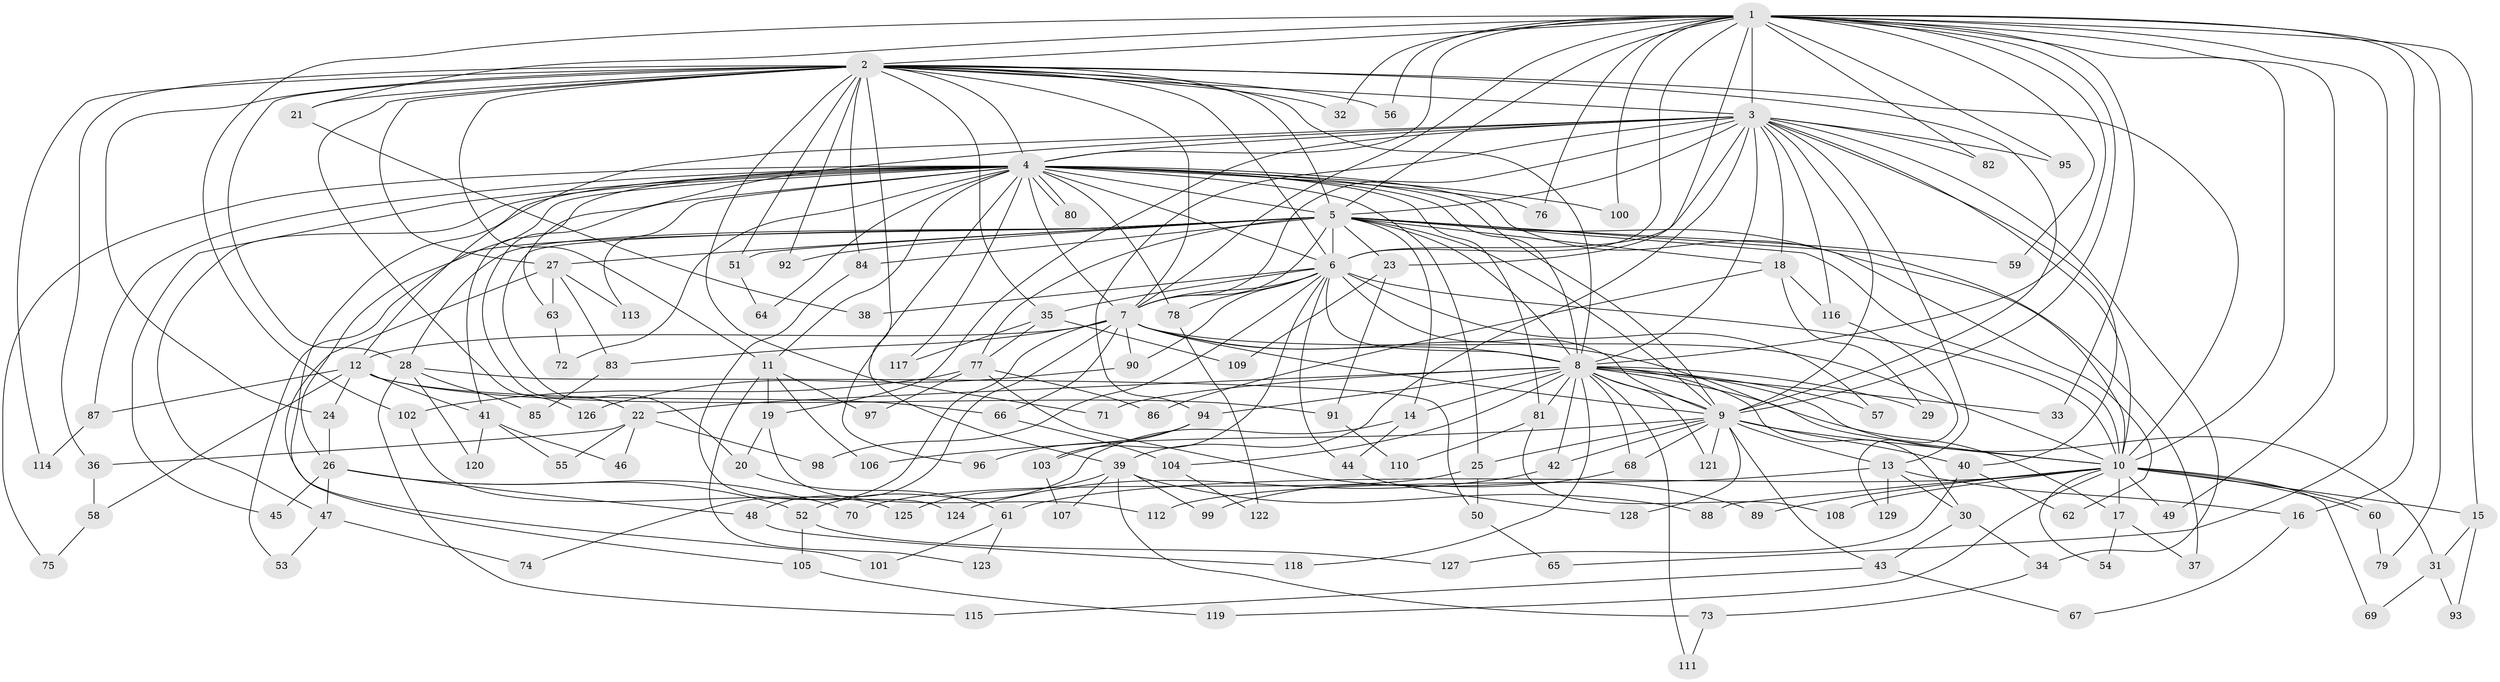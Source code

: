 // coarse degree distribution, {21: 0.03076923076923077, 17: 0.03076923076923077, 16: 0.015384615384615385, 24: 0.015384615384615385, 18: 0.015384615384615385, 15: 0.015384615384615385, 6: 0.07692307692307693, 9: 0.03076923076923077, 4: 0.12307692307692308, 5: 0.046153846153846156, 8: 0.046153846153846156, 3: 0.18461538461538463, 10: 0.015384615384615385, 2: 0.3230769230769231, 1: 0.03076923076923077}
// Generated by graph-tools (version 1.1) at 2025/49/03/04/25 22:49:49]
// undirected, 129 vertices, 283 edges
graph export_dot {
  node [color=gray90,style=filled];
  1;
  2;
  3;
  4;
  5;
  6;
  7;
  8;
  9;
  10;
  11;
  12;
  13;
  14;
  15;
  16;
  17;
  18;
  19;
  20;
  21;
  22;
  23;
  24;
  25;
  26;
  27;
  28;
  29;
  30;
  31;
  32;
  33;
  34;
  35;
  36;
  37;
  38;
  39;
  40;
  41;
  42;
  43;
  44;
  45;
  46;
  47;
  48;
  49;
  50;
  51;
  52;
  53;
  54;
  55;
  56;
  57;
  58;
  59;
  60;
  61;
  62;
  63;
  64;
  65;
  66;
  67;
  68;
  69;
  70;
  71;
  72;
  73;
  74;
  75;
  76;
  77;
  78;
  79;
  80;
  81;
  82;
  83;
  84;
  85;
  86;
  87;
  88;
  89;
  90;
  91;
  92;
  93;
  94;
  95;
  96;
  97;
  98;
  99;
  100;
  101;
  102;
  103;
  104;
  105;
  106;
  107;
  108;
  109;
  110;
  111;
  112;
  113;
  114;
  115;
  116;
  117;
  118;
  119;
  120;
  121;
  122;
  123;
  124;
  125;
  126;
  127;
  128;
  129;
  1 -- 2;
  1 -- 3;
  1 -- 4;
  1 -- 5;
  1 -- 6;
  1 -- 7;
  1 -- 8;
  1 -- 9;
  1 -- 10;
  1 -- 15;
  1 -- 16;
  1 -- 21;
  1 -- 23;
  1 -- 32;
  1 -- 33;
  1 -- 49;
  1 -- 56;
  1 -- 59;
  1 -- 65;
  1 -- 76;
  1 -- 79;
  1 -- 82;
  1 -- 95;
  1 -- 100;
  1 -- 102;
  2 -- 3;
  2 -- 4;
  2 -- 5;
  2 -- 6;
  2 -- 7;
  2 -- 8;
  2 -- 9;
  2 -- 10;
  2 -- 11;
  2 -- 21;
  2 -- 24;
  2 -- 27;
  2 -- 28;
  2 -- 32;
  2 -- 35;
  2 -- 36;
  2 -- 39;
  2 -- 51;
  2 -- 56;
  2 -- 71;
  2 -- 84;
  2 -- 92;
  2 -- 114;
  2 -- 126;
  3 -- 4;
  3 -- 5;
  3 -- 6;
  3 -- 7;
  3 -- 8;
  3 -- 9;
  3 -- 10;
  3 -- 12;
  3 -- 13;
  3 -- 18;
  3 -- 19;
  3 -- 34;
  3 -- 39;
  3 -- 40;
  3 -- 63;
  3 -- 82;
  3 -- 94;
  3 -- 95;
  3 -- 116;
  4 -- 5;
  4 -- 6;
  4 -- 7;
  4 -- 8;
  4 -- 9;
  4 -- 10;
  4 -- 11;
  4 -- 22;
  4 -- 25;
  4 -- 26;
  4 -- 41;
  4 -- 45;
  4 -- 47;
  4 -- 64;
  4 -- 72;
  4 -- 75;
  4 -- 76;
  4 -- 78;
  4 -- 80;
  4 -- 80;
  4 -- 81;
  4 -- 87;
  4 -- 96;
  4 -- 100;
  4 -- 101;
  4 -- 113;
  4 -- 117;
  5 -- 6;
  5 -- 7;
  5 -- 8;
  5 -- 9;
  5 -- 10;
  5 -- 14;
  5 -- 18;
  5 -- 20;
  5 -- 23;
  5 -- 27;
  5 -- 28;
  5 -- 37;
  5 -- 51;
  5 -- 53;
  5 -- 59;
  5 -- 62;
  5 -- 77;
  5 -- 84;
  5 -- 92;
  6 -- 7;
  6 -- 8;
  6 -- 9;
  6 -- 10;
  6 -- 35;
  6 -- 38;
  6 -- 44;
  6 -- 57;
  6 -- 78;
  6 -- 90;
  6 -- 98;
  6 -- 103;
  7 -- 8;
  7 -- 9;
  7 -- 10;
  7 -- 12;
  7 -- 17;
  7 -- 48;
  7 -- 66;
  7 -- 74;
  7 -- 83;
  7 -- 90;
  8 -- 9;
  8 -- 10;
  8 -- 14;
  8 -- 22;
  8 -- 29;
  8 -- 30;
  8 -- 31;
  8 -- 33;
  8 -- 42;
  8 -- 57;
  8 -- 68;
  8 -- 71;
  8 -- 81;
  8 -- 94;
  8 -- 104;
  8 -- 111;
  8 -- 118;
  8 -- 121;
  9 -- 10;
  9 -- 13;
  9 -- 25;
  9 -- 40;
  9 -- 42;
  9 -- 43;
  9 -- 68;
  9 -- 106;
  9 -- 121;
  9 -- 128;
  10 -- 15;
  10 -- 17;
  10 -- 49;
  10 -- 54;
  10 -- 60;
  10 -- 60;
  10 -- 61;
  10 -- 69;
  10 -- 88;
  10 -- 89;
  10 -- 108;
  10 -- 119;
  11 -- 19;
  11 -- 97;
  11 -- 106;
  11 -- 123;
  12 -- 24;
  12 -- 41;
  12 -- 58;
  12 -- 66;
  12 -- 87;
  12 -- 91;
  13 -- 16;
  13 -- 30;
  13 -- 112;
  13 -- 129;
  14 -- 44;
  14 -- 52;
  15 -- 31;
  15 -- 93;
  16 -- 67;
  17 -- 37;
  17 -- 54;
  18 -- 29;
  18 -- 86;
  18 -- 116;
  19 -- 20;
  19 -- 112;
  20 -- 61;
  21 -- 38;
  22 -- 36;
  22 -- 46;
  22 -- 55;
  22 -- 98;
  23 -- 91;
  23 -- 109;
  24 -- 26;
  25 -- 50;
  25 -- 70;
  26 -- 45;
  26 -- 47;
  26 -- 48;
  26 -- 52;
  26 -- 70;
  27 -- 63;
  27 -- 83;
  27 -- 105;
  27 -- 113;
  28 -- 50;
  28 -- 85;
  28 -- 115;
  28 -- 120;
  30 -- 34;
  30 -- 43;
  31 -- 69;
  31 -- 93;
  34 -- 73;
  35 -- 77;
  35 -- 109;
  35 -- 117;
  36 -- 58;
  39 -- 73;
  39 -- 88;
  39 -- 99;
  39 -- 107;
  39 -- 125;
  40 -- 62;
  40 -- 127;
  41 -- 46;
  41 -- 55;
  41 -- 120;
  42 -- 124;
  43 -- 67;
  43 -- 115;
  44 -- 128;
  47 -- 53;
  47 -- 74;
  48 -- 118;
  50 -- 65;
  51 -- 64;
  52 -- 105;
  52 -- 127;
  58 -- 75;
  60 -- 79;
  61 -- 101;
  61 -- 123;
  63 -- 72;
  66 -- 104;
  68 -- 99;
  73 -- 111;
  77 -- 86;
  77 -- 89;
  77 -- 97;
  77 -- 102;
  78 -- 122;
  81 -- 108;
  81 -- 110;
  83 -- 85;
  84 -- 124;
  87 -- 114;
  90 -- 126;
  91 -- 110;
  94 -- 96;
  94 -- 103;
  102 -- 125;
  103 -- 107;
  104 -- 122;
  105 -- 119;
  116 -- 129;
}
